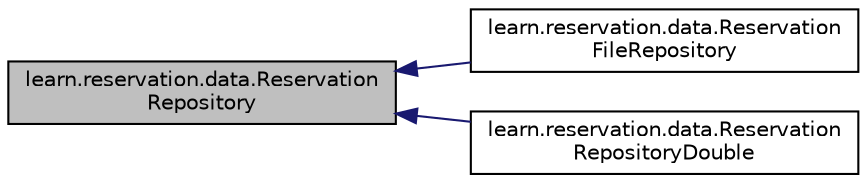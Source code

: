 digraph "learn.reservation.data.ReservationRepository"
{
 // LATEX_PDF_SIZE
  edge [fontname="Helvetica",fontsize="10",labelfontname="Helvetica",labelfontsize="10"];
  node [fontname="Helvetica",fontsize="10",shape=record];
  rankdir="LR";
  Node1 [label="learn.reservation.data.Reservation\lRepository",height=0.2,width=0.4,color="black", fillcolor="grey75", style="filled", fontcolor="black",tooltip=" "];
  Node1 -> Node2 [dir="back",color="midnightblue",fontsize="10",style="solid",fontname="Helvetica"];
  Node2 [label="learn.reservation.data.Reservation\lFileRepository",height=0.2,width=0.4,color="black", fillcolor="white", style="filled",URL="$classlearn_1_1reservation_1_1data_1_1_reservation_file_repository.html",tooltip=" "];
  Node1 -> Node3 [dir="back",color="midnightblue",fontsize="10",style="solid",fontname="Helvetica"];
  Node3 [label="learn.reservation.data.Reservation\lRepositoryDouble",height=0.2,width=0.4,color="black", fillcolor="white", style="filled",URL="$classlearn_1_1reservation_1_1data_1_1_reservation_repository_double.html",tooltip=" "];
}
